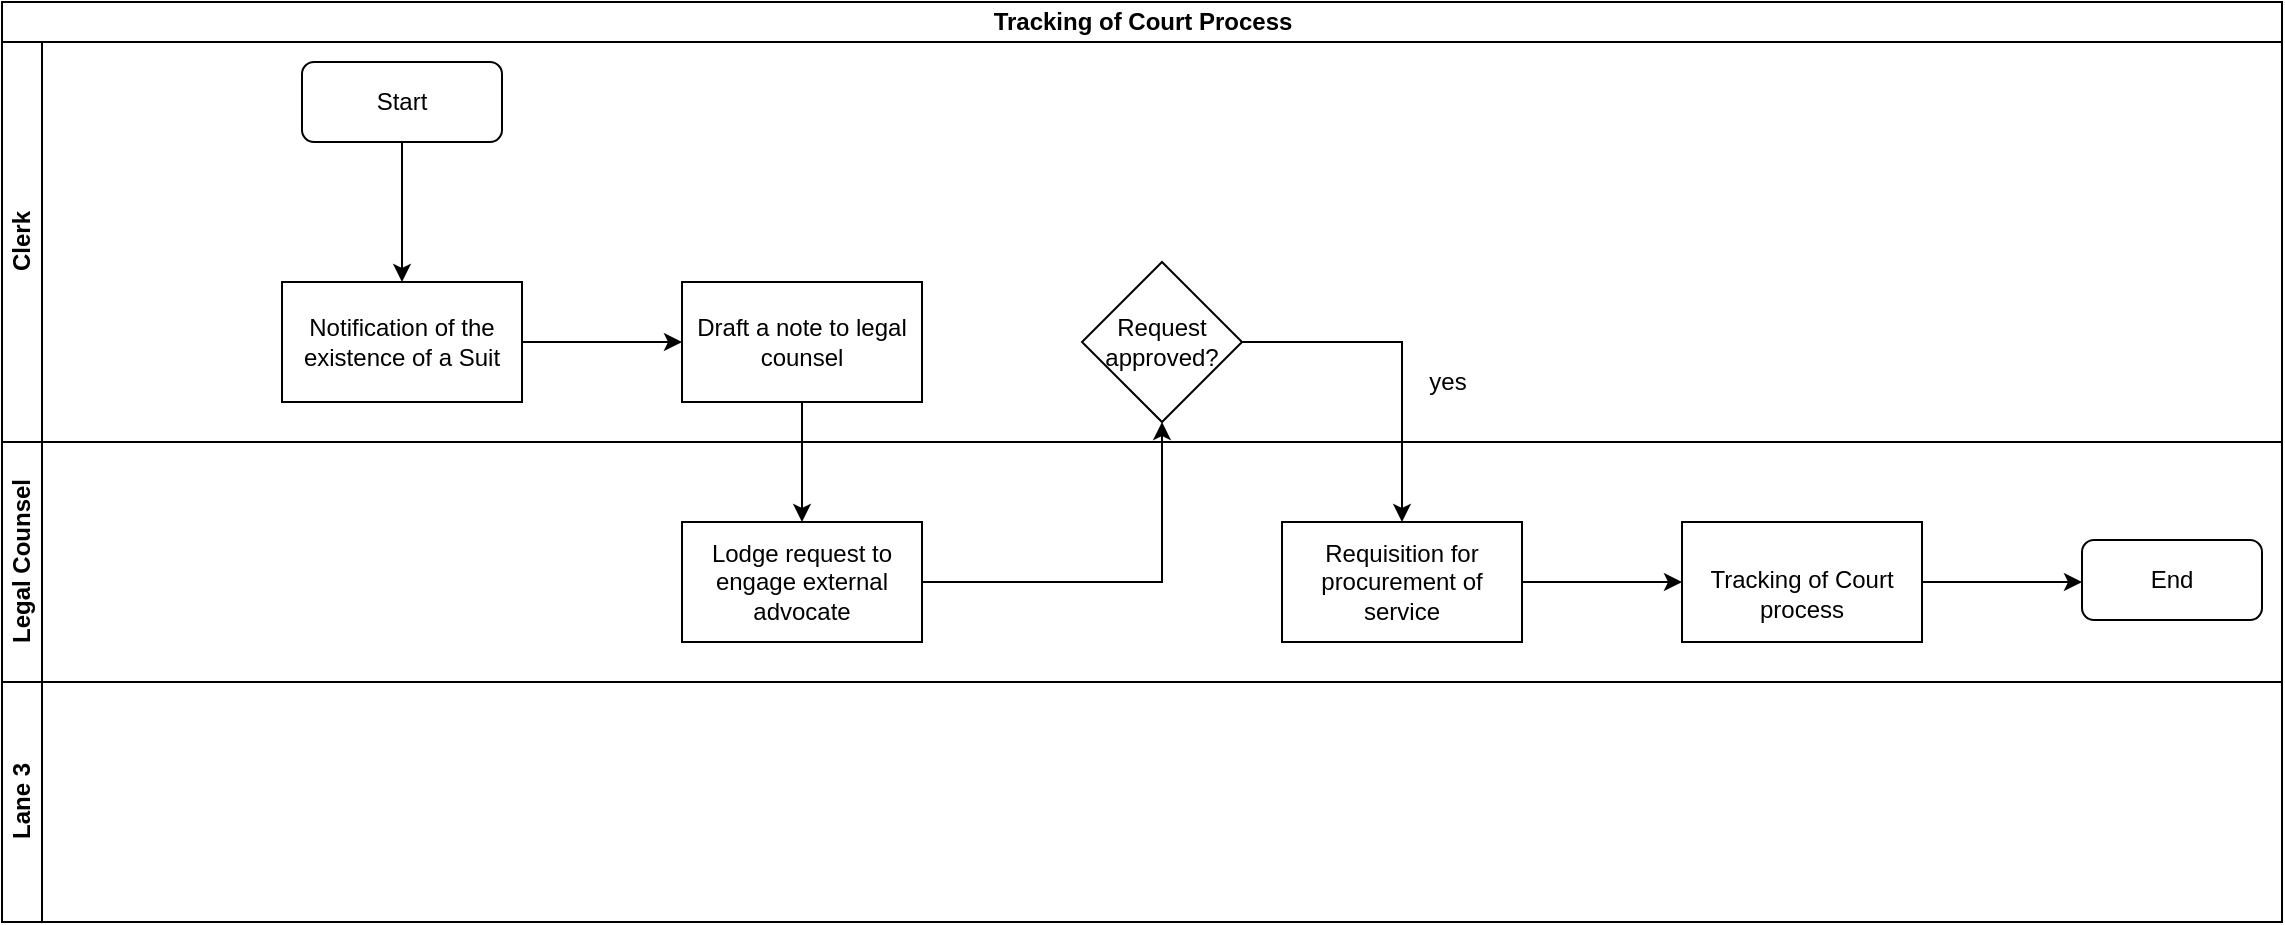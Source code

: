 <mxfile version="13.7.7" type="github">
  <diagram id="2C2RAHSvtbhslRnXX8nt" name="Page-1">
    <mxGraphModel dx="910" dy="487" grid="1" gridSize="10" guides="1" tooltips="1" connect="1" arrows="1" fold="1" page="1" pageScale="1" pageWidth="1169" pageHeight="827" math="0" shadow="0">
      <root>
        <mxCell id="0" />
        <mxCell id="1" parent="0" />
        <mxCell id="0tYKjvQS9MKQY607uUvP-1" value="Tracking of Court Process" style="swimlane;html=1;childLayout=stackLayout;resizeParent=1;resizeParentMax=0;horizontal=1;startSize=20;horizontalStack=0;" vertex="1" parent="1">
          <mxGeometry x="20" y="30" width="1140" height="460" as="geometry" />
        </mxCell>
        <mxCell id="0tYKjvQS9MKQY607uUvP-2" value="Clerk" style="swimlane;html=1;startSize=20;horizontal=0;" vertex="1" parent="0tYKjvQS9MKQY607uUvP-1">
          <mxGeometry y="20" width="1140" height="200" as="geometry" />
        </mxCell>
        <mxCell id="0tYKjvQS9MKQY607uUvP-5" value="Start" style="rounded=1;whiteSpace=wrap;html=1;" vertex="1" parent="0tYKjvQS9MKQY607uUvP-2">
          <mxGeometry x="150" y="10" width="100" height="40" as="geometry" />
        </mxCell>
        <mxCell id="0tYKjvQS9MKQY607uUvP-13" value="Request approved?" style="rhombus;whiteSpace=wrap;html=1;rounded=0;" vertex="1" parent="0tYKjvQS9MKQY607uUvP-2">
          <mxGeometry x="540" y="110" width="80" height="80" as="geometry" />
        </mxCell>
        <mxCell id="0tYKjvQS9MKQY607uUvP-8" value="Notification of the existence of a Suit" style="rounded=0;whiteSpace=wrap;html=1;" vertex="1" parent="0tYKjvQS9MKQY607uUvP-2">
          <mxGeometry x="140" y="120" width="120" height="60" as="geometry" />
        </mxCell>
        <mxCell id="0tYKjvQS9MKQY607uUvP-3" value="Legal Counsel" style="swimlane;html=1;startSize=20;horizontal=0;" vertex="1" parent="0tYKjvQS9MKQY607uUvP-1">
          <mxGeometry y="220" width="1140" height="120" as="geometry" />
        </mxCell>
        <mxCell id="0tYKjvQS9MKQY607uUvP-21" value="End" style="rounded=1;whiteSpace=wrap;html=1;" vertex="1" parent="0tYKjvQS9MKQY607uUvP-3">
          <mxGeometry x="1040" y="49" width="90" height="40" as="geometry" />
        </mxCell>
        <mxCell id="0tYKjvQS9MKQY607uUvP-11" value="Lodge request to engage external advocate" style="whiteSpace=wrap;html=1;rounded=0;" vertex="1" parent="0tYKjvQS9MKQY607uUvP-3">
          <mxGeometry x="340" y="40" width="120" height="60" as="geometry" />
        </mxCell>
        <mxCell id="0tYKjvQS9MKQY607uUvP-15" value="Requisition for procurement of service" style="whiteSpace=wrap;html=1;rounded=0;" vertex="1" parent="0tYKjvQS9MKQY607uUvP-3">
          <mxGeometry x="640" y="40" width="120" height="60" as="geometry" />
        </mxCell>
        <mxCell id="0tYKjvQS9MKQY607uUvP-4" value="Lane 3" style="swimlane;html=1;startSize=20;horizontal=0;" vertex="1" parent="0tYKjvQS9MKQY607uUvP-1">
          <mxGeometry y="340" width="1140" height="120" as="geometry" />
        </mxCell>
        <mxCell id="0tYKjvQS9MKQY607uUvP-14" value="" style="edgeStyle=orthogonalEdgeStyle;rounded=0;orthogonalLoop=1;jettySize=auto;html=1;" edge="1" parent="0tYKjvQS9MKQY607uUvP-1" source="0tYKjvQS9MKQY607uUvP-11" target="0tYKjvQS9MKQY607uUvP-13">
          <mxGeometry relative="1" as="geometry" />
        </mxCell>
        <mxCell id="0tYKjvQS9MKQY607uUvP-16" value="" style="edgeStyle=orthogonalEdgeStyle;rounded=0;orthogonalLoop=1;jettySize=auto;html=1;" edge="1" parent="0tYKjvQS9MKQY607uUvP-1" source="0tYKjvQS9MKQY607uUvP-13" target="0tYKjvQS9MKQY607uUvP-15">
          <mxGeometry relative="1" as="geometry" />
        </mxCell>
        <mxCell id="0tYKjvQS9MKQY607uUvP-7" value="" style="edgeStyle=orthogonalEdgeStyle;rounded=0;orthogonalLoop=1;jettySize=auto;html=1;" edge="1" parent="1" source="0tYKjvQS9MKQY607uUvP-5">
          <mxGeometry relative="1" as="geometry">
            <mxPoint x="220" y="170" as="targetPoint" />
          </mxGeometry>
        </mxCell>
        <mxCell id="0tYKjvQS9MKQY607uUvP-12" value="" style="edgeStyle=orthogonalEdgeStyle;rounded=0;orthogonalLoop=1;jettySize=auto;html=1;" edge="1" parent="1" source="0tYKjvQS9MKQY607uUvP-9" target="0tYKjvQS9MKQY607uUvP-11">
          <mxGeometry relative="1" as="geometry" />
        </mxCell>
        <mxCell id="0tYKjvQS9MKQY607uUvP-9" value="Draft a note to legal counsel" style="whiteSpace=wrap;html=1;rounded=0;" vertex="1" parent="1">
          <mxGeometry x="360" y="170" width="120" height="60" as="geometry" />
        </mxCell>
        <mxCell id="0tYKjvQS9MKQY607uUvP-10" value="" style="edgeStyle=orthogonalEdgeStyle;rounded=0;orthogonalLoop=1;jettySize=auto;html=1;" edge="1" parent="1" source="0tYKjvQS9MKQY607uUvP-8" target="0tYKjvQS9MKQY607uUvP-9">
          <mxGeometry relative="1" as="geometry" />
        </mxCell>
        <mxCell id="0tYKjvQS9MKQY607uUvP-20" value="" style="edgeStyle=orthogonalEdgeStyle;rounded=0;orthogonalLoop=1;jettySize=auto;html=1;" edge="1" parent="1" source="0tYKjvQS9MKQY607uUvP-17">
          <mxGeometry relative="1" as="geometry">
            <mxPoint x="1060" y="320" as="targetPoint" />
          </mxGeometry>
        </mxCell>
        <mxCell id="0tYKjvQS9MKQY607uUvP-17" value="&lt;br/&gt;&lt;p style=&quot;margin-bottom: 0in&quot;&gt;Tracking of Court process&lt;/p&gt;&lt;br/&gt;" style="whiteSpace=wrap;html=1;rounded=0;" vertex="1" parent="1">
          <mxGeometry x="860" y="290" width="120" height="60" as="geometry" />
        </mxCell>
        <mxCell id="0tYKjvQS9MKQY607uUvP-18" value="" style="edgeStyle=orthogonalEdgeStyle;rounded=0;orthogonalLoop=1;jettySize=auto;html=1;" edge="1" parent="1" source="0tYKjvQS9MKQY607uUvP-15" target="0tYKjvQS9MKQY607uUvP-17">
          <mxGeometry relative="1" as="geometry" />
        </mxCell>
        <mxCell id="0tYKjvQS9MKQY607uUvP-22" value="yes" style="text;html=1;strokeColor=none;fillColor=none;align=center;verticalAlign=middle;whiteSpace=wrap;rounded=0;" vertex="1" parent="1">
          <mxGeometry x="723" y="210" width="40" height="20" as="geometry" />
        </mxCell>
      </root>
    </mxGraphModel>
  </diagram>
</mxfile>
